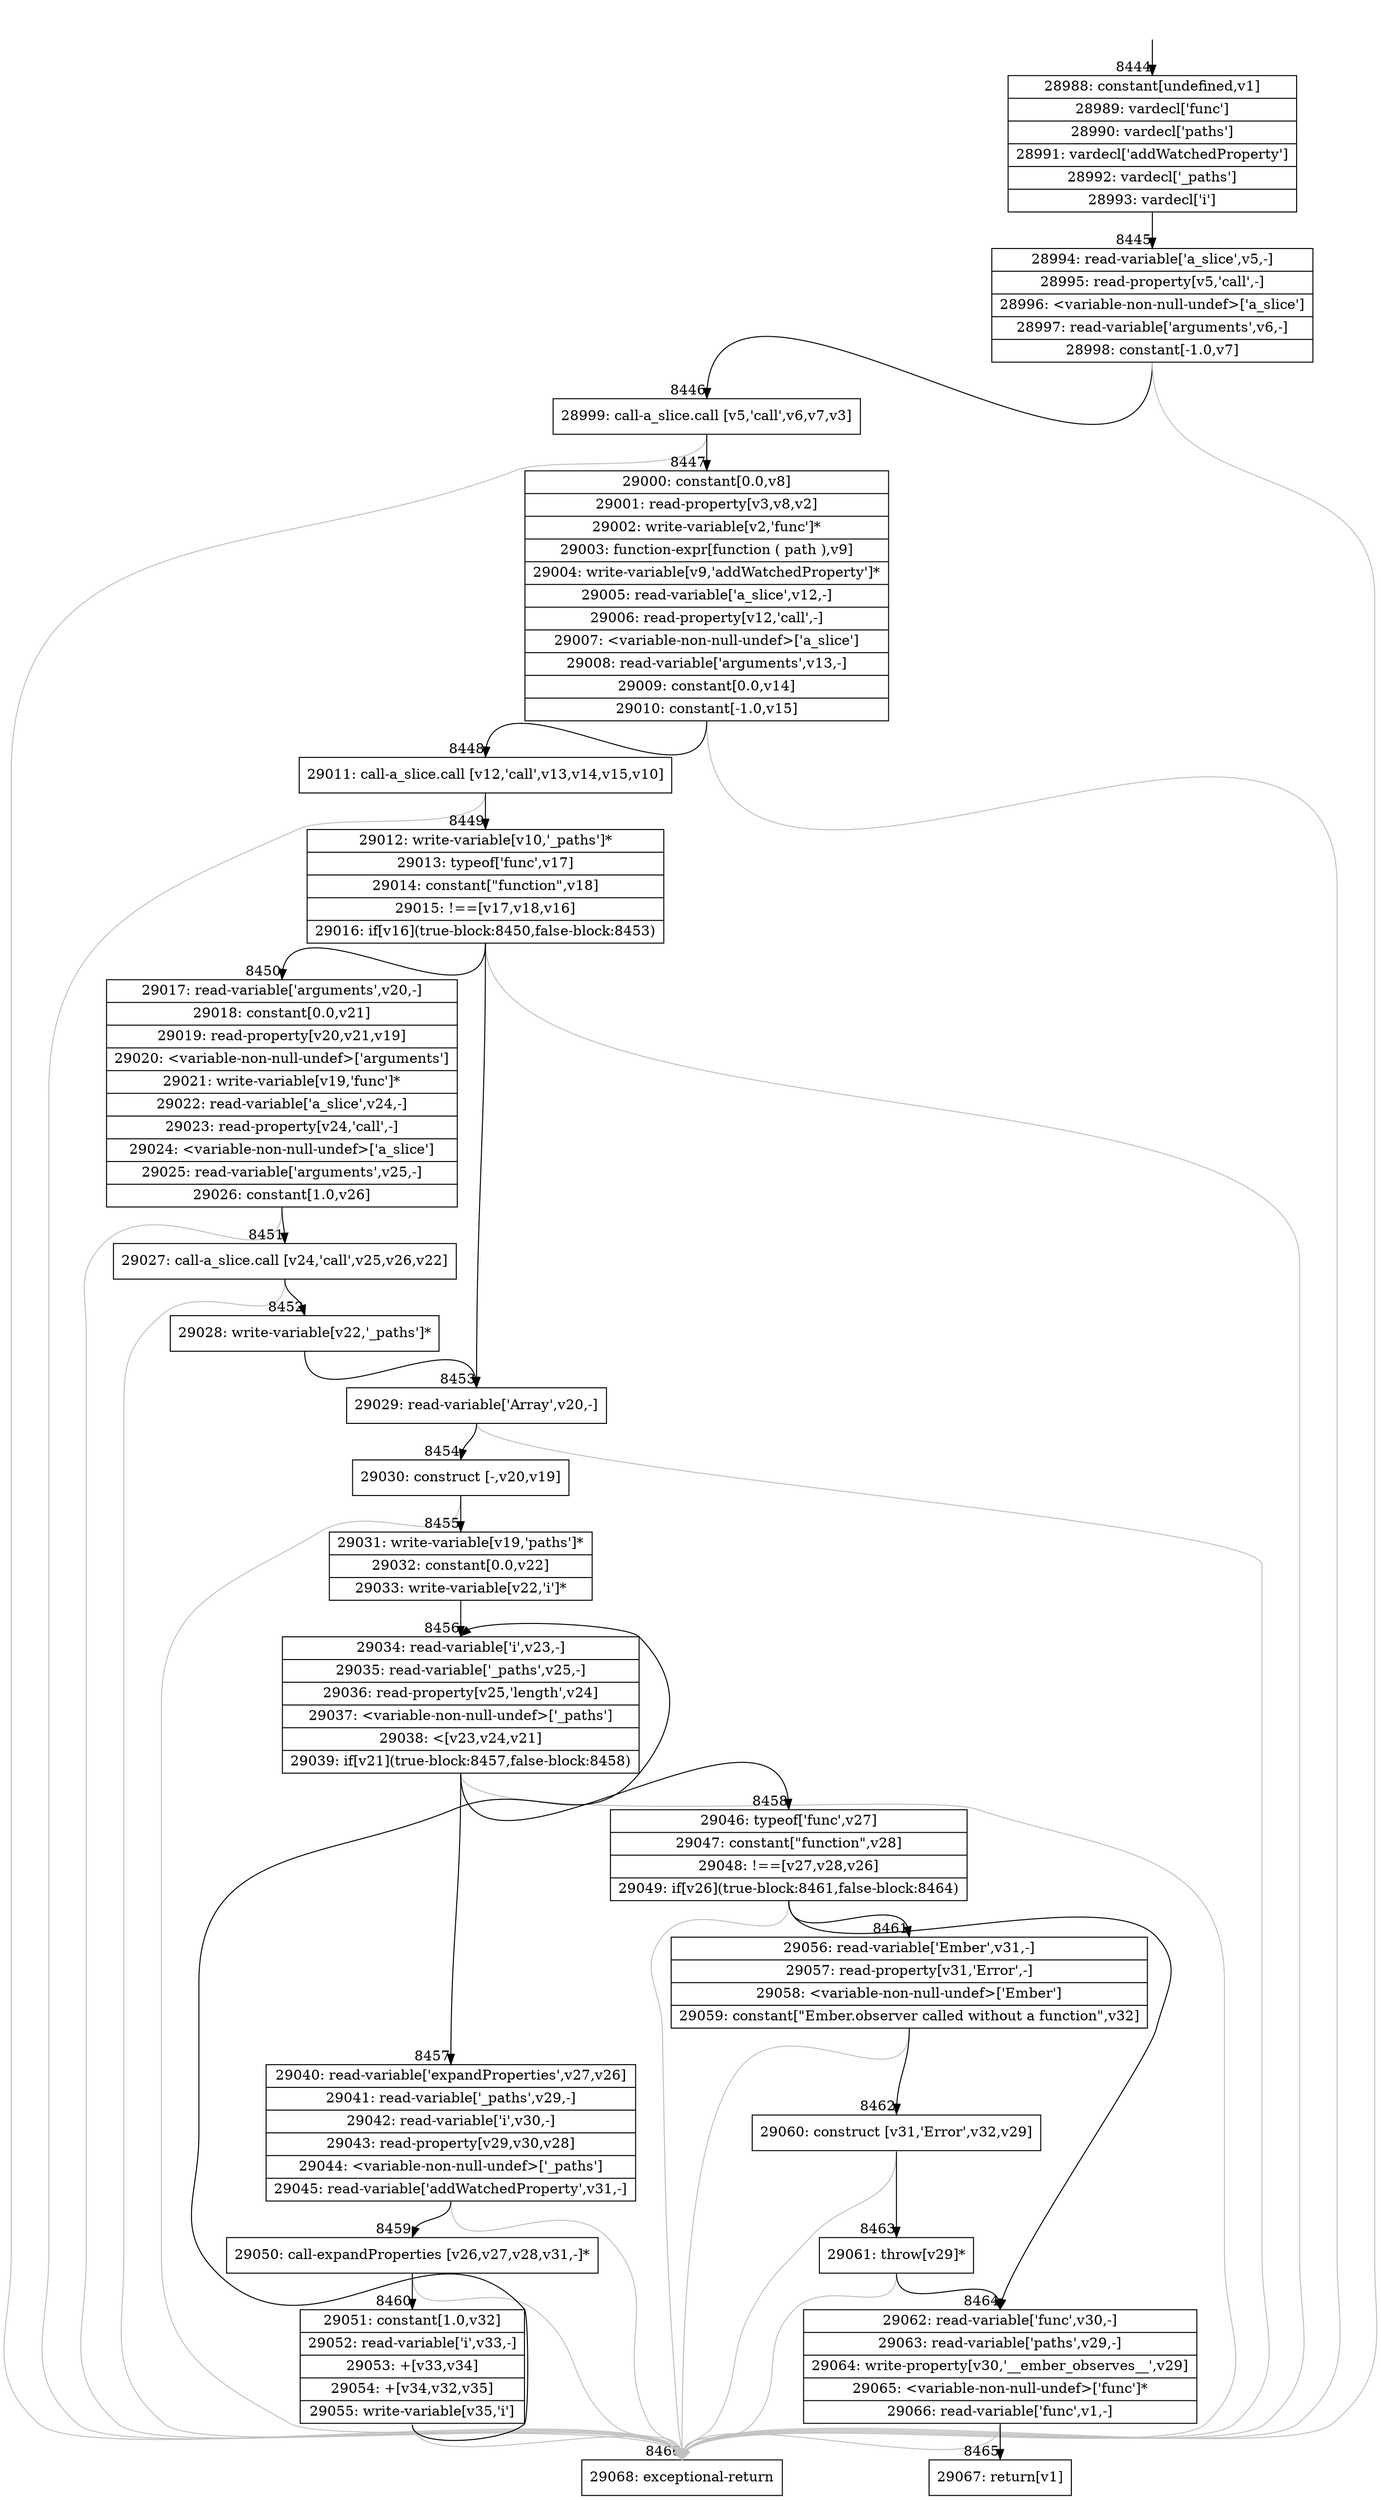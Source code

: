 digraph {
rankdir="TD"
BB_entry706[shape=none,label=""];
BB_entry706 -> BB8444 [tailport=s, headport=n, headlabel="    8444"]
BB8444 [shape=record label="{28988: constant[undefined,v1]|28989: vardecl['func']|28990: vardecl['paths']|28991: vardecl['addWatchedProperty']|28992: vardecl['_paths']|28993: vardecl['i']}" ] 
BB8444 -> BB8445 [tailport=s, headport=n, headlabel="      8445"]
BB8445 [shape=record label="{28994: read-variable['a_slice',v5,-]|28995: read-property[v5,'call',-]|28996: \<variable-non-null-undef\>['a_slice']|28997: read-variable['arguments',v6,-]|28998: constant[-1.0,v7]}" ] 
BB8445 -> BB8446 [tailport=s, headport=n, headlabel="      8446"]
BB8445 -> BB8466 [tailport=s, headport=n, color=gray, headlabel="      8466"]
BB8446 [shape=record label="{28999: call-a_slice.call [v5,'call',v6,v7,v3]}" ] 
BB8446 -> BB8447 [tailport=s, headport=n, headlabel="      8447"]
BB8446 -> BB8466 [tailport=s, headport=n, color=gray]
BB8447 [shape=record label="{29000: constant[0.0,v8]|29001: read-property[v3,v8,v2]|29002: write-variable[v2,'func']*|29003: function-expr[function ( path ),v9]|29004: write-variable[v9,'addWatchedProperty']*|29005: read-variable['a_slice',v12,-]|29006: read-property[v12,'call',-]|29007: \<variable-non-null-undef\>['a_slice']|29008: read-variable['arguments',v13,-]|29009: constant[0.0,v14]|29010: constant[-1.0,v15]}" ] 
BB8447 -> BB8448 [tailport=s, headport=n, headlabel="      8448"]
BB8447 -> BB8466 [tailport=s, headport=n, color=gray]
BB8448 [shape=record label="{29011: call-a_slice.call [v12,'call',v13,v14,v15,v10]}" ] 
BB8448 -> BB8449 [tailport=s, headport=n, headlabel="      8449"]
BB8448 -> BB8466 [tailport=s, headport=n, color=gray]
BB8449 [shape=record label="{29012: write-variable[v10,'_paths']*|29013: typeof['func',v17]|29014: constant[\"function\",v18]|29015: !==[v17,v18,v16]|29016: if[v16](true-block:8450,false-block:8453)}" ] 
BB8449 -> BB8450 [tailport=s, headport=n, headlabel="      8450"]
BB8449 -> BB8453 [tailport=s, headport=n, headlabel="      8453"]
BB8449 -> BB8466 [tailport=s, headport=n, color=gray]
BB8450 [shape=record label="{29017: read-variable['arguments',v20,-]|29018: constant[0.0,v21]|29019: read-property[v20,v21,v19]|29020: \<variable-non-null-undef\>['arguments']|29021: write-variable[v19,'func']*|29022: read-variable['a_slice',v24,-]|29023: read-property[v24,'call',-]|29024: \<variable-non-null-undef\>['a_slice']|29025: read-variable['arguments',v25,-]|29026: constant[1.0,v26]}" ] 
BB8450 -> BB8451 [tailport=s, headport=n, headlabel="      8451"]
BB8450 -> BB8466 [tailport=s, headport=n, color=gray]
BB8451 [shape=record label="{29027: call-a_slice.call [v24,'call',v25,v26,v22]}" ] 
BB8451 -> BB8452 [tailport=s, headport=n, headlabel="      8452"]
BB8451 -> BB8466 [tailport=s, headport=n, color=gray]
BB8452 [shape=record label="{29028: write-variable[v22,'_paths']*}" ] 
BB8452 -> BB8453 [tailport=s, headport=n]
BB8453 [shape=record label="{29029: read-variable['Array',v20,-]}" ] 
BB8453 -> BB8454 [tailport=s, headport=n, headlabel="      8454"]
BB8453 -> BB8466 [tailport=s, headport=n, color=gray]
BB8454 [shape=record label="{29030: construct [-,v20,v19]}" ] 
BB8454 -> BB8455 [tailport=s, headport=n, headlabel="      8455"]
BB8454 -> BB8466 [tailport=s, headport=n, color=gray]
BB8455 [shape=record label="{29031: write-variable[v19,'paths']*|29032: constant[0.0,v22]|29033: write-variable[v22,'i']*}" ] 
BB8455 -> BB8456 [tailport=s, headport=n, headlabel="      8456"]
BB8456 [shape=record label="{29034: read-variable['i',v23,-]|29035: read-variable['_paths',v25,-]|29036: read-property[v25,'length',v24]|29037: \<variable-non-null-undef\>['_paths']|29038: \<[v23,v24,v21]|29039: if[v21](true-block:8457,false-block:8458)}" ] 
BB8456 -> BB8457 [tailport=s, headport=n, headlabel="      8457"]
BB8456 -> BB8458 [tailport=s, headport=n, headlabel="      8458"]
BB8456 -> BB8466 [tailport=s, headport=n, color=gray]
BB8457 [shape=record label="{29040: read-variable['expandProperties',v27,v26]|29041: read-variable['_paths',v29,-]|29042: read-variable['i',v30,-]|29043: read-property[v29,v30,v28]|29044: \<variable-non-null-undef\>['_paths']|29045: read-variable['addWatchedProperty',v31,-]}" ] 
BB8457 -> BB8459 [tailport=s, headport=n, headlabel="      8459"]
BB8457 -> BB8466 [tailport=s, headport=n, color=gray]
BB8458 [shape=record label="{29046: typeof['func',v27]|29047: constant[\"function\",v28]|29048: !==[v27,v28,v26]|29049: if[v26](true-block:8461,false-block:8464)}" ] 
BB8458 -> BB8461 [tailport=s, headport=n, headlabel="      8461"]
BB8458 -> BB8464 [tailport=s, headport=n, headlabel="      8464"]
BB8458 -> BB8466 [tailport=s, headport=n, color=gray]
BB8459 [shape=record label="{29050: call-expandProperties [v26,v27,v28,v31,-]*}" ] 
BB8459 -> BB8460 [tailport=s, headport=n, headlabel="      8460"]
BB8459 -> BB8466 [tailport=s, headport=n, color=gray]
BB8460 [shape=record label="{29051: constant[1.0,v32]|29052: read-variable['i',v33,-]|29053: +[v33,v34]|29054: +[v34,v32,v35]|29055: write-variable[v35,'i']}" ] 
BB8460 -> BB8456 [tailport=s, headport=n]
BB8460 -> BB8466 [tailport=s, headport=n, color=gray]
BB8461 [shape=record label="{29056: read-variable['Ember',v31,-]|29057: read-property[v31,'Error',-]|29058: \<variable-non-null-undef\>['Ember']|29059: constant[\"Ember.observer called without a function\",v32]}" ] 
BB8461 -> BB8462 [tailport=s, headport=n, headlabel="      8462"]
BB8461 -> BB8466 [tailport=s, headport=n, color=gray]
BB8462 [shape=record label="{29060: construct [v31,'Error',v32,v29]}" ] 
BB8462 -> BB8463 [tailport=s, headport=n, headlabel="      8463"]
BB8462 -> BB8466 [tailport=s, headport=n, color=gray]
BB8463 [shape=record label="{29061: throw[v29]*}" ] 
BB8463 -> BB8464 [tailport=s, headport=n]
BB8463 -> BB8466 [tailport=s, headport=n, color=gray]
BB8464 [shape=record label="{29062: read-variable['func',v30,-]|29063: read-variable['paths',v29,-]|29064: write-property[v30,'__ember_observes__',v29]|29065: \<variable-non-null-undef\>['func']*|29066: read-variable['func',v1,-]}" ] 
BB8464 -> BB8465 [tailport=s, headport=n, headlabel="      8465"]
BB8464 -> BB8466 [tailport=s, headport=n, color=gray]
BB8465 [shape=record label="{29067: return[v1]}" ] 
BB8466 [shape=record label="{29068: exceptional-return}" ] 
//#$~ 15232
}
